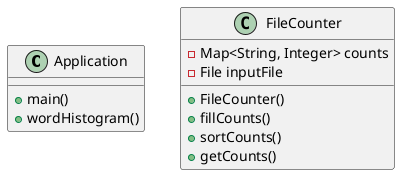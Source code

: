 @startuml
'https://plantuml.com/class-diagram

class Application {
    +main()
    +wordHistogram()
}

class FileCounter {
    -Map<String, Integer> counts
    -File inputFile
    +FileCounter()
    +fillCounts()
    +sortCounts()
    +getCounts()
}

@enduml
